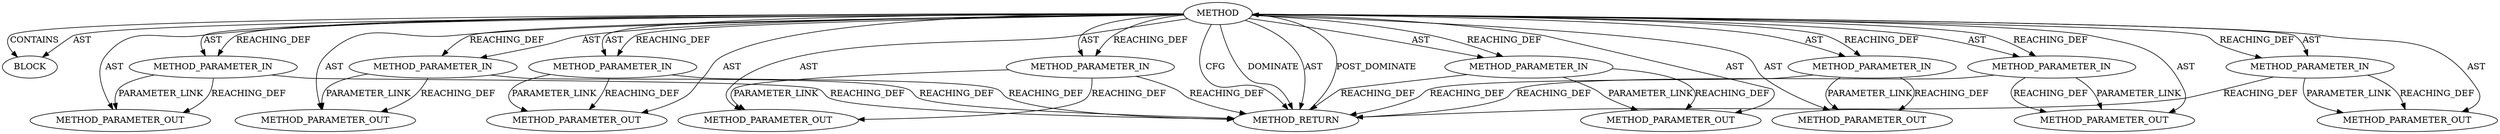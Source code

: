 digraph {
  12611 [label=BLOCK ORDER=1 ARGUMENT_INDEX=1 CODE="<empty>" TYPE_FULL_NAME="ANY"]
  12603 [label=METHOD_PARAMETER_IN ORDER=1 CODE="p1" IS_VARIADIC=false TYPE_FULL_NAME="ANY" EVALUATION_STRATEGY="BY_VALUE" INDEX=1 NAME="p1"]
  12605 [label=METHOD_PARAMETER_IN ORDER=3 CODE="p3" IS_VARIADIC=false TYPE_FULL_NAME="ANY" EVALUATION_STRATEGY="BY_VALUE" INDEX=3 NAME="p3"]
  12610 [label=METHOD_PARAMETER_IN ORDER=8 CODE="p8" IS_VARIADIC=false TYPE_FULL_NAME="ANY" EVALUATION_STRATEGY="BY_VALUE" INDEX=8 NAME="p8"]
  12607 [label=METHOD_PARAMETER_IN ORDER=5 CODE="p5" IS_VARIADIC=false TYPE_FULL_NAME="ANY" EVALUATION_STRATEGY="BY_VALUE" INDEX=5 NAME="p5"]
  12606 [label=METHOD_PARAMETER_IN ORDER=4 CODE="p4" IS_VARIADIC=false TYPE_FULL_NAME="ANY" EVALUATION_STRATEGY="BY_VALUE" INDEX=4 NAME="p4"]
  12612 [label=METHOD_RETURN ORDER=2 CODE="RET" TYPE_FULL_NAME="ANY" EVALUATION_STRATEGY="BY_VALUE"]
  12604 [label=METHOD_PARAMETER_IN ORDER=2 CODE="p2" IS_VARIADIC=false TYPE_FULL_NAME="ANY" EVALUATION_STRATEGY="BY_VALUE" INDEX=2 NAME="p2"]
  12609 [label=METHOD_PARAMETER_IN ORDER=7 CODE="p7" IS_VARIADIC=false TYPE_FULL_NAME="ANY" EVALUATION_STRATEGY="BY_VALUE" INDEX=7 NAME="p7"]
  12602 [label=METHOD AST_PARENT_TYPE="NAMESPACE_BLOCK" AST_PARENT_FULL_NAME="<global>" ORDER=0 CODE="<empty>" FULL_NAME="handle_auth_reply_more" IS_EXTERNAL=true FILENAME="<empty>" SIGNATURE="" NAME="handle_auth_reply_more"]
  13491 [label=METHOD_PARAMETER_OUT ORDER=5 CODE="p5" IS_VARIADIC=false TYPE_FULL_NAME="ANY" EVALUATION_STRATEGY="BY_VALUE" INDEX=5 NAME="p5"]
  13492 [label=METHOD_PARAMETER_OUT ORDER=6 CODE="p6" IS_VARIADIC=false TYPE_FULL_NAME="ANY" EVALUATION_STRATEGY="BY_VALUE" INDEX=6 NAME="p6"]
  13493 [label=METHOD_PARAMETER_OUT ORDER=7 CODE="p7" IS_VARIADIC=false TYPE_FULL_NAME="ANY" EVALUATION_STRATEGY="BY_VALUE" INDEX=7 NAME="p7"]
  13489 [label=METHOD_PARAMETER_OUT ORDER=3 CODE="p3" IS_VARIADIC=false TYPE_FULL_NAME="ANY" EVALUATION_STRATEGY="BY_VALUE" INDEX=3 NAME="p3"]
  12608 [label=METHOD_PARAMETER_IN ORDER=6 CODE="p6" IS_VARIADIC=false TYPE_FULL_NAME="ANY" EVALUATION_STRATEGY="BY_VALUE" INDEX=6 NAME="p6"]
  13490 [label=METHOD_PARAMETER_OUT ORDER=4 CODE="p4" IS_VARIADIC=false TYPE_FULL_NAME="ANY" EVALUATION_STRATEGY="BY_VALUE" INDEX=4 NAME="p4"]
  13488 [label=METHOD_PARAMETER_OUT ORDER=2 CODE="p2" IS_VARIADIC=false TYPE_FULL_NAME="ANY" EVALUATION_STRATEGY="BY_VALUE" INDEX=2 NAME="p2"]
  13487 [label=METHOD_PARAMETER_OUT ORDER=1 CODE="p1" IS_VARIADIC=false TYPE_FULL_NAME="ANY" EVALUATION_STRATEGY="BY_VALUE" INDEX=1 NAME="p1"]
  13494 [label=METHOD_PARAMETER_OUT ORDER=8 CODE="p8" IS_VARIADIC=false TYPE_FULL_NAME="ANY" EVALUATION_STRATEGY="BY_VALUE" INDEX=8 NAME="p8"]
  12607 -> 12612 [label=REACHING_DEF VARIABLE="p5"]
  12608 -> 13492 [label=REACHING_DEF VARIABLE="p6"]
  12605 -> 13489 [label=PARAMETER_LINK ]
  12609 -> 13493 [label=PARAMETER_LINK ]
  12602 -> 12612 [label=CFG ]
  12602 -> 12604 [label=AST ]
  12604 -> 13488 [label=PARAMETER_LINK ]
  12602 -> 13493 [label=AST ]
  12602 -> 12609 [label=AST ]
  12602 -> 12607 [label=AST ]
  12602 -> 12604 [label=REACHING_DEF VARIABLE=""]
  12602 -> 12603 [label=AST ]
  12603 -> 13487 [label=REACHING_DEF VARIABLE="p1"]
  12610 -> 13494 [label=REACHING_DEF VARIABLE="p8"]
  12602 -> 12611 [label=CONTAINS ]
  12602 -> 13487 [label=AST ]
  12605 -> 13489 [label=REACHING_DEF VARIABLE="p3"]
  12607 -> 13491 [label=PARAMETER_LINK ]
  12602 -> 12607 [label=REACHING_DEF VARIABLE=""]
  12608 -> 12612 [label=REACHING_DEF VARIABLE="p6"]
  12602 -> 12612 [label=DOMINATE ]
  12602 -> 12606 [label=AST ]
  12606 -> 13490 [label=PARAMETER_LINK ]
  12602 -> 12605 [label=REACHING_DEF VARIABLE=""]
  12602 -> 13491 [label=AST ]
  12602 -> 12611 [label=AST ]
  12603 -> 12612 [label=REACHING_DEF VARIABLE="p1"]
  12603 -> 13487 [label=PARAMETER_LINK ]
  12602 -> 13488 [label=AST ]
  12604 -> 12612 [label=REACHING_DEF VARIABLE="p2"]
  12612 -> 12602 [label=POST_DOMINATE ]
  12602 -> 12610 [label=REACHING_DEF VARIABLE=""]
  12606 -> 13490 [label=REACHING_DEF VARIABLE="p4"]
  12607 -> 13491 [label=REACHING_DEF VARIABLE="p5"]
  12602 -> 13494 [label=AST ]
  12602 -> 12608 [label=REACHING_DEF VARIABLE=""]
  12610 -> 13494 [label=PARAMETER_LINK ]
  12602 -> 12606 [label=REACHING_DEF VARIABLE=""]
  12602 -> 13490 [label=AST ]
  12602 -> 12610 [label=AST ]
  12604 -> 13488 [label=REACHING_DEF VARIABLE="p2"]
  12602 -> 12605 [label=AST ]
  12602 -> 12609 [label=REACHING_DEF VARIABLE=""]
  12602 -> 12608 [label=AST ]
  12605 -> 12612 [label=REACHING_DEF VARIABLE="p3"]
  12602 -> 13489 [label=AST ]
  12606 -> 12612 [label=REACHING_DEF VARIABLE="p4"]
  12610 -> 12612 [label=REACHING_DEF VARIABLE="p8"]
  12602 -> 13492 [label=AST ]
  12602 -> 12603 [label=REACHING_DEF VARIABLE=""]
  12609 -> 13493 [label=REACHING_DEF VARIABLE="p7"]
  12609 -> 12612 [label=REACHING_DEF VARIABLE="p7"]
  12608 -> 13492 [label=PARAMETER_LINK ]
  12602 -> 12612 [label=AST ]
}
